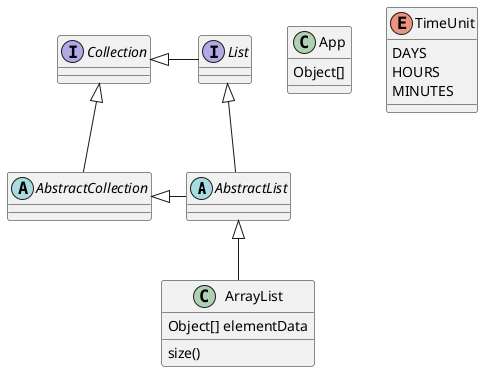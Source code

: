 @startuml
'https://plantuml.com/class-diagram

abstract class AbstractList
abstract AbstractCollection
interface List
interface Collection

class App{
Object[]
}

List <|-- AbstractList
Collection <|-- AbstractCollection

Collection <|- List
AbstractCollection <|- AbstractList
AbstractList <|-- ArrayList

class ArrayList {
Object[] elementData
size()
}

enum TimeUnit {
DAYS
HOURS
MINUTES
}

@enduml